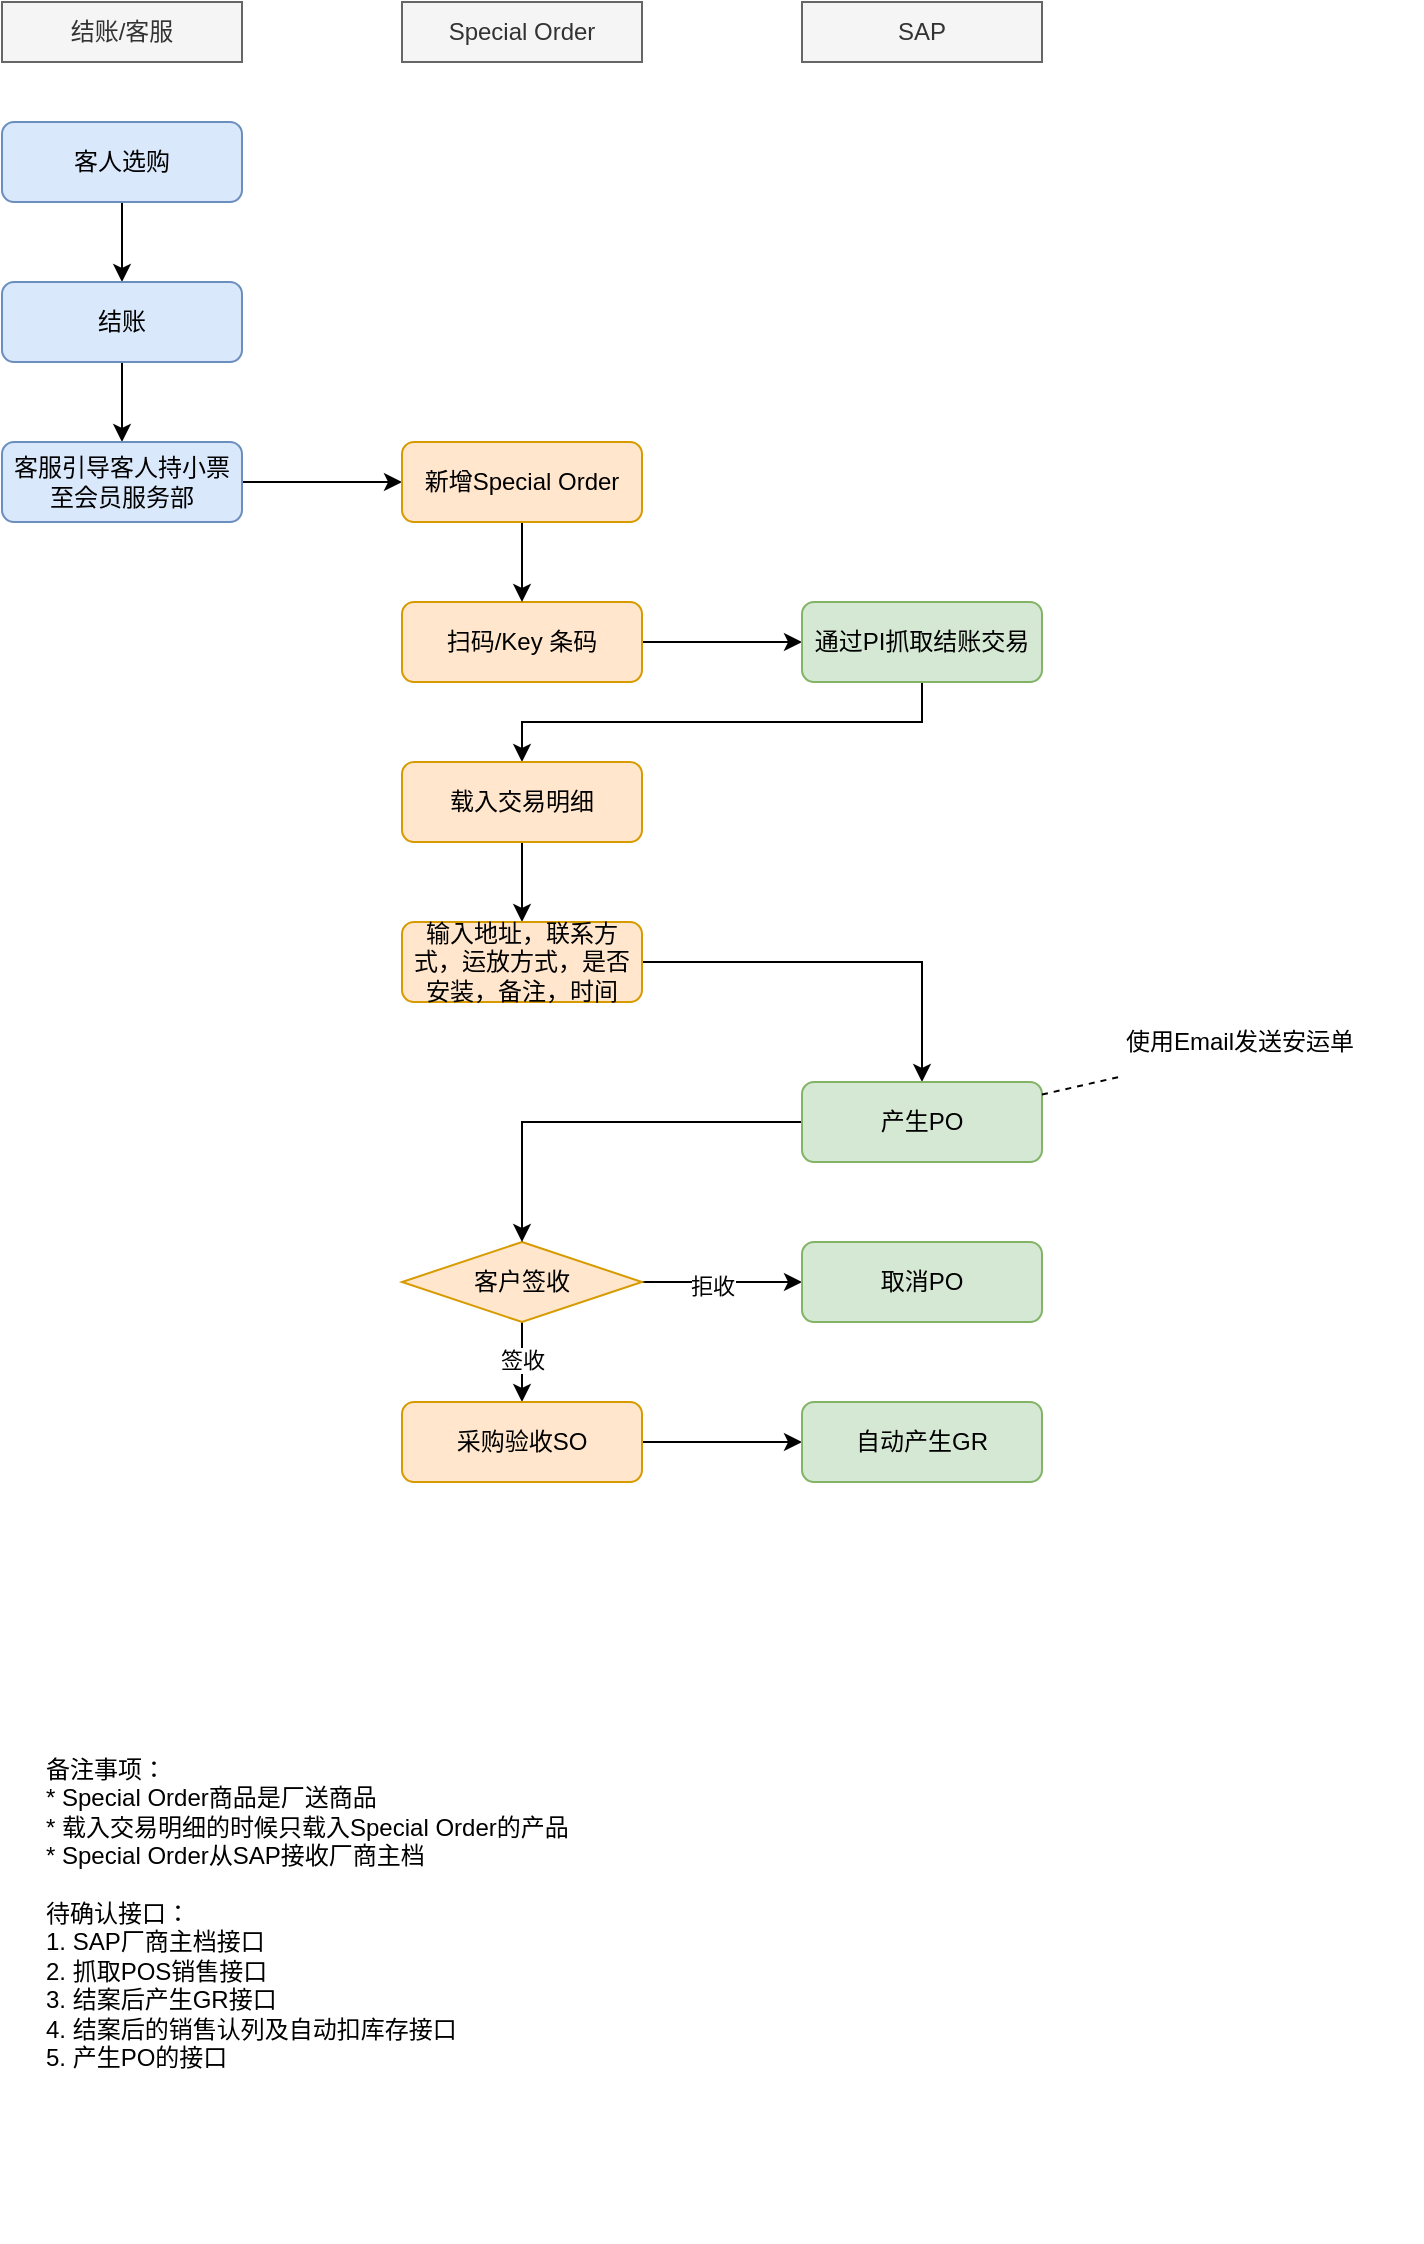 <mxfile version="14.9.8" type="github">
  <diagram id="C5RBs43oDa-KdzZeNtuy" name="Page-1">
    <mxGraphModel dx="1393" dy="784" grid="1" gridSize="10" guides="1" tooltips="1" connect="1" arrows="1" fold="1" page="1" pageScale="1" pageWidth="827" pageHeight="1169" math="0" shadow="0">
      <root>
        <mxCell id="WIyWlLk6GJQsqaUBKTNV-0" />
        <mxCell id="WIyWlLk6GJQsqaUBKTNV-1" parent="WIyWlLk6GJQsqaUBKTNV-0" />
        <mxCell id="T1-fg34D8Ipld1fYhuAQ-1" value="" style="edgeStyle=orthogonalEdgeStyle;rounded=0;orthogonalLoop=1;jettySize=auto;html=1;" parent="WIyWlLk6GJQsqaUBKTNV-1" source="WIyWlLk6GJQsqaUBKTNV-3" target="WIyWlLk6GJQsqaUBKTNV-7" edge="1">
          <mxGeometry relative="1" as="geometry" />
        </mxCell>
        <mxCell id="WIyWlLk6GJQsqaUBKTNV-3" value="客人选购" style="rounded=1;whiteSpace=wrap;html=1;fontSize=12;glass=0;strokeWidth=1;shadow=0;fillColor=#dae8fc;strokeColor=#6c8ebf;" parent="WIyWlLk6GJQsqaUBKTNV-1" vertex="1">
          <mxGeometry x="80" y="80" width="120" height="40" as="geometry" />
        </mxCell>
        <mxCell id="T1-fg34D8Ipld1fYhuAQ-2" value="" style="edgeStyle=orthogonalEdgeStyle;rounded=0;orthogonalLoop=1;jettySize=auto;html=1;" parent="WIyWlLk6GJQsqaUBKTNV-1" source="WIyWlLk6GJQsqaUBKTNV-7" target="WIyWlLk6GJQsqaUBKTNV-12" edge="1">
          <mxGeometry relative="1" as="geometry" />
        </mxCell>
        <mxCell id="WIyWlLk6GJQsqaUBKTNV-7" value="结账" style="rounded=1;whiteSpace=wrap;html=1;fontSize=12;glass=0;strokeWidth=1;shadow=0;fillColor=#dae8fc;strokeColor=#6c8ebf;" parent="WIyWlLk6GJQsqaUBKTNV-1" vertex="1">
          <mxGeometry x="80" y="160" width="120" height="40" as="geometry" />
        </mxCell>
        <mxCell id="T1-fg34D8Ipld1fYhuAQ-6" value="" style="edgeStyle=orthogonalEdgeStyle;rounded=0;orthogonalLoop=1;jettySize=auto;html=1;" parent="WIyWlLk6GJQsqaUBKTNV-1" source="WIyWlLk6GJQsqaUBKTNV-11" target="T1-fg34D8Ipld1fYhuAQ-4" edge="1">
          <mxGeometry relative="1" as="geometry" />
        </mxCell>
        <mxCell id="WIyWlLk6GJQsqaUBKTNV-11" value="扫码/Key 条码" style="rounded=1;whiteSpace=wrap;html=1;fontSize=12;glass=0;strokeWidth=1;shadow=0;fillColor=#ffe6cc;strokeColor=#d79b00;" parent="WIyWlLk6GJQsqaUBKTNV-1" vertex="1">
          <mxGeometry x="280" y="320" width="120" height="40" as="geometry" />
        </mxCell>
        <mxCell id="T1-fg34D8Ipld1fYhuAQ-3" value="" style="edgeStyle=orthogonalEdgeStyle;rounded=0;orthogonalLoop=1;jettySize=auto;html=1;" parent="WIyWlLk6GJQsqaUBKTNV-1" source="WIyWlLk6GJQsqaUBKTNV-12" target="T1-fg34D8Ipld1fYhuAQ-0" edge="1">
          <mxGeometry relative="1" as="geometry" />
        </mxCell>
        <mxCell id="WIyWlLk6GJQsqaUBKTNV-12" value="客服引导客人持小票至会员服务部" style="rounded=1;whiteSpace=wrap;html=1;fontSize=12;glass=0;strokeWidth=1;shadow=0;fillColor=#dae8fc;strokeColor=#6c8ebf;" parent="WIyWlLk6GJQsqaUBKTNV-1" vertex="1">
          <mxGeometry x="80" y="240" width="120" height="40" as="geometry" />
        </mxCell>
        <mxCell id="T1-fg34D8Ipld1fYhuAQ-5" value="" style="edgeStyle=orthogonalEdgeStyle;rounded=0;orthogonalLoop=1;jettySize=auto;html=1;" parent="WIyWlLk6GJQsqaUBKTNV-1" source="T1-fg34D8Ipld1fYhuAQ-0" target="WIyWlLk6GJQsqaUBKTNV-11" edge="1">
          <mxGeometry relative="1" as="geometry" />
        </mxCell>
        <mxCell id="T1-fg34D8Ipld1fYhuAQ-0" value="新增Special Order" style="rounded=1;whiteSpace=wrap;html=1;fontSize=12;glass=0;strokeWidth=1;shadow=0;fillColor=#ffe6cc;strokeColor=#d79b00;" parent="WIyWlLk6GJQsqaUBKTNV-1" vertex="1">
          <mxGeometry x="280" y="240" width="120" height="40" as="geometry" />
        </mxCell>
        <mxCell id="T1-fg34D8Ipld1fYhuAQ-8" value="" style="edgeStyle=orthogonalEdgeStyle;rounded=0;orthogonalLoop=1;jettySize=auto;html=1;exitX=0.5;exitY=1;exitDx=0;exitDy=0;" parent="WIyWlLk6GJQsqaUBKTNV-1" source="T1-fg34D8Ipld1fYhuAQ-4" target="T1-fg34D8Ipld1fYhuAQ-7" edge="1">
          <mxGeometry relative="1" as="geometry" />
        </mxCell>
        <mxCell id="T1-fg34D8Ipld1fYhuAQ-4" value="通过PI抓取结账交易" style="rounded=1;whiteSpace=wrap;html=1;fontSize=12;glass=0;strokeWidth=1;shadow=0;fillColor=#d5e8d4;strokeColor=#82b366;" parent="WIyWlLk6GJQsqaUBKTNV-1" vertex="1">
          <mxGeometry x="480" y="320" width="120" height="40" as="geometry" />
        </mxCell>
        <mxCell id="T1-fg34D8Ipld1fYhuAQ-10" value="" style="edgeStyle=orthogonalEdgeStyle;rounded=0;orthogonalLoop=1;jettySize=auto;html=1;" parent="WIyWlLk6GJQsqaUBKTNV-1" source="T1-fg34D8Ipld1fYhuAQ-7" target="T1-fg34D8Ipld1fYhuAQ-9" edge="1">
          <mxGeometry relative="1" as="geometry" />
        </mxCell>
        <mxCell id="T1-fg34D8Ipld1fYhuAQ-7" value="载入交易明细" style="rounded=1;whiteSpace=wrap;html=1;fontSize=12;glass=0;strokeWidth=1;shadow=0;fillColor=#ffe6cc;strokeColor=#d79b00;" parent="WIyWlLk6GJQsqaUBKTNV-1" vertex="1">
          <mxGeometry x="280" y="400" width="120" height="40" as="geometry" />
        </mxCell>
        <mxCell id="T1-fg34D8Ipld1fYhuAQ-15" value="" style="edgeStyle=orthogonalEdgeStyle;rounded=0;orthogonalLoop=1;jettySize=auto;html=1;" parent="WIyWlLk6GJQsqaUBKTNV-1" source="T1-fg34D8Ipld1fYhuAQ-9" target="T1-fg34D8Ipld1fYhuAQ-16" edge="1">
          <mxGeometry relative="1" as="geometry" />
        </mxCell>
        <mxCell id="T1-fg34D8Ipld1fYhuAQ-9" value="输入地址，联系方式，运放方式，是否安装，备注，时间" style="rounded=1;whiteSpace=wrap;html=1;fontSize=12;glass=0;strokeWidth=1;shadow=0;fillColor=#ffe6cc;strokeColor=#d79b00;" parent="WIyWlLk6GJQsqaUBKTNV-1" vertex="1">
          <mxGeometry x="280" y="480" width="120" height="40" as="geometry" />
        </mxCell>
        <mxCell id="sKpQfhkLIdxTNR7MBVdN-2" style="edgeStyle=orthogonalEdgeStyle;rounded=0;orthogonalLoop=1;jettySize=auto;html=1;exitX=1;exitY=0.5;exitDx=0;exitDy=0;" edge="1" parent="WIyWlLk6GJQsqaUBKTNV-1" source="T1-fg34D8Ipld1fYhuAQ-14" target="sKpQfhkLIdxTNR7MBVdN-1">
          <mxGeometry relative="1" as="geometry" />
        </mxCell>
        <mxCell id="sKpQfhkLIdxTNR7MBVdN-3" value="拒收" style="edgeLabel;html=1;align=center;verticalAlign=middle;resizable=0;points=[];" vertex="1" connectable="0" parent="sKpQfhkLIdxTNR7MBVdN-2">
          <mxGeometry x="-0.125" y="-2" relative="1" as="geometry">
            <mxPoint as="offset" />
          </mxGeometry>
        </mxCell>
        <mxCell id="sKpQfhkLIdxTNR7MBVdN-4" value="" style="edgeStyle=orthogonalEdgeStyle;rounded=0;orthogonalLoop=1;jettySize=auto;html=1;" edge="1" parent="WIyWlLk6GJQsqaUBKTNV-1" source="T1-fg34D8Ipld1fYhuAQ-14" target="T1-fg34D8Ipld1fYhuAQ-31">
          <mxGeometry relative="1" as="geometry" />
        </mxCell>
        <mxCell id="sKpQfhkLIdxTNR7MBVdN-5" value="签收" style="edgeLabel;html=1;align=center;verticalAlign=middle;resizable=0;points=[];" vertex="1" connectable="0" parent="sKpQfhkLIdxTNR7MBVdN-4">
          <mxGeometry x="-0.05" relative="1" as="geometry">
            <mxPoint as="offset" />
          </mxGeometry>
        </mxCell>
        <mxCell id="T1-fg34D8Ipld1fYhuAQ-14" value="客户签收" style="rhombus;whiteSpace=wrap;html=1;fillColor=#ffe6cc;strokeColor=#d79b00;" parent="WIyWlLk6GJQsqaUBKTNV-1" vertex="1">
          <mxGeometry x="280" y="640" width="120" height="40" as="geometry" />
        </mxCell>
        <mxCell id="sKpQfhkLIdxTNR7MBVdN-0" value="" style="edgeStyle=orthogonalEdgeStyle;rounded=0;orthogonalLoop=1;jettySize=auto;html=1;" edge="1" parent="WIyWlLk6GJQsqaUBKTNV-1" source="T1-fg34D8Ipld1fYhuAQ-16" target="T1-fg34D8Ipld1fYhuAQ-14">
          <mxGeometry relative="1" as="geometry" />
        </mxCell>
        <mxCell id="T1-fg34D8Ipld1fYhuAQ-16" value="产生PO" style="rounded=1;whiteSpace=wrap;html=1;fontSize=12;glass=0;strokeWidth=1;shadow=0;fillColor=#d5e8d4;strokeColor=#82b366;" parent="WIyWlLk6GJQsqaUBKTNV-1" vertex="1">
          <mxGeometry x="480" y="560" width="120" height="40" as="geometry" />
        </mxCell>
        <mxCell id="T1-fg34D8Ipld1fYhuAQ-17" value="使用Email发送安运单" style="text;html=1;strokeColor=none;fillColor=none;align=left;verticalAlign=middle;whiteSpace=wrap;rounded=0;" parent="WIyWlLk6GJQsqaUBKTNV-1" vertex="1">
          <mxGeometry x="640" y="520" width="150" height="40" as="geometry" />
        </mxCell>
        <mxCell id="T1-fg34D8Ipld1fYhuAQ-20" value="" style="endArrow=none;dashed=1;html=1;" parent="WIyWlLk6GJQsqaUBKTNV-1" source="T1-fg34D8Ipld1fYhuAQ-16" target="T1-fg34D8Ipld1fYhuAQ-17" edge="1">
          <mxGeometry width="50" height="50" relative="1" as="geometry">
            <mxPoint x="640" y="640" as="sourcePoint" />
            <mxPoint x="690" y="590" as="targetPoint" />
          </mxGeometry>
        </mxCell>
        <mxCell id="T1-fg34D8Ipld1fYhuAQ-36" value="" style="edgeStyle=orthogonalEdgeStyle;rounded=0;orthogonalLoop=1;jettySize=auto;html=1;" parent="WIyWlLk6GJQsqaUBKTNV-1" source="T1-fg34D8Ipld1fYhuAQ-31" target="T1-fg34D8Ipld1fYhuAQ-35" edge="1">
          <mxGeometry relative="1" as="geometry" />
        </mxCell>
        <mxCell id="T1-fg34D8Ipld1fYhuAQ-31" value="采购验收SO" style="rounded=1;whiteSpace=wrap;html=1;fontSize=12;glass=0;strokeWidth=1;shadow=0;fillColor=#ffe6cc;strokeColor=#d79b00;" parent="WIyWlLk6GJQsqaUBKTNV-1" vertex="1">
          <mxGeometry x="280" y="720" width="120" height="40" as="geometry" />
        </mxCell>
        <mxCell id="T1-fg34D8Ipld1fYhuAQ-35" value="自动产生GR" style="rounded=1;whiteSpace=wrap;html=1;fontSize=12;glass=0;strokeWidth=1;shadow=0;fillColor=#d5e8d4;strokeColor=#82b366;" parent="WIyWlLk6GJQsqaUBKTNV-1" vertex="1">
          <mxGeometry x="480" y="720" width="120" height="40" as="geometry" />
        </mxCell>
        <mxCell id="T1-fg34D8Ipld1fYhuAQ-39" value="备注事项：&lt;br&gt;* Special Order商品是厂送商品&lt;br&gt;* 载入交易明细的时候只载入Special Order的产品&lt;br&gt;* Special Order从SAP接收厂商主档&lt;br&gt;&lt;br&gt;待确认接口：&lt;br&gt;1. SAP厂商主档接口&lt;br&gt;2. 抓取POS销售接口&lt;br&gt;3. 结案后产生GR接口&lt;br&gt;4. 结案后的销售认列及自动扣库存接口&lt;br&gt;5. 产生PO的接口" style="text;html=1;strokeColor=none;fillColor=none;align=left;verticalAlign=top;whiteSpace=wrap;rounded=0;" parent="WIyWlLk6GJQsqaUBKTNV-1" vertex="1">
          <mxGeometry x="100" y="890" width="640" height="250" as="geometry" />
        </mxCell>
        <mxCell id="T1-fg34D8Ipld1fYhuAQ-43" value="&lt;span style=&quot;&quot;&gt;结账/客服&lt;/span&gt;" style="rounded=0;whiteSpace=wrap;html=1;align=center;verticalAlign=middle;fillColor=#f5f5f5;strokeColor=#666666;fontColor=#333333;" parent="WIyWlLk6GJQsqaUBKTNV-1" vertex="1">
          <mxGeometry x="80" y="20" width="120" height="30" as="geometry" />
        </mxCell>
        <mxCell id="T1-fg34D8Ipld1fYhuAQ-44" value="Special Order" style="rounded=0;whiteSpace=wrap;html=1;align=center;verticalAlign=middle;fillColor=#f5f5f5;strokeColor=#666666;fontColor=#333333;" parent="WIyWlLk6GJQsqaUBKTNV-1" vertex="1">
          <mxGeometry x="280" y="20" width="120" height="30" as="geometry" />
        </mxCell>
        <mxCell id="T1-fg34D8Ipld1fYhuAQ-45" value="&lt;span&gt;SAP&lt;/span&gt;" style="rounded=0;whiteSpace=wrap;html=1;align=center;verticalAlign=middle;fillColor=#f5f5f5;strokeColor=#666666;fontColor=#333333;" parent="WIyWlLk6GJQsqaUBKTNV-1" vertex="1">
          <mxGeometry x="480" y="20" width="120" height="30" as="geometry" />
        </mxCell>
        <mxCell id="sKpQfhkLIdxTNR7MBVdN-1" value="取消PO" style="rounded=1;whiteSpace=wrap;html=1;fontSize=12;glass=0;strokeWidth=1;shadow=0;fillColor=#d5e8d4;strokeColor=#82b366;" vertex="1" parent="WIyWlLk6GJQsqaUBKTNV-1">
          <mxGeometry x="480" y="640" width="120" height="40" as="geometry" />
        </mxCell>
      </root>
    </mxGraphModel>
  </diagram>
</mxfile>
